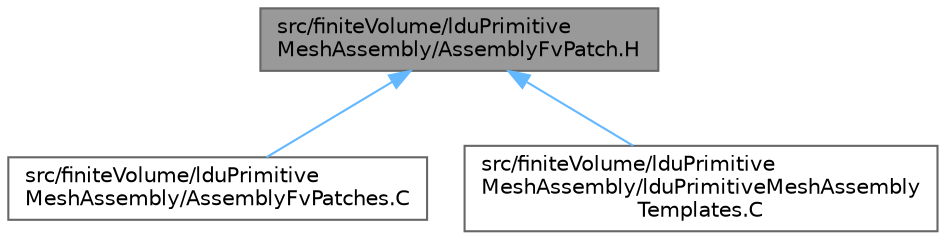 digraph "src/finiteVolume/lduPrimitiveMeshAssembly/AssemblyFvPatch.H"
{
 // LATEX_PDF_SIZE
  bgcolor="transparent";
  edge [fontname=Helvetica,fontsize=10,labelfontname=Helvetica,labelfontsize=10];
  node [fontname=Helvetica,fontsize=10,shape=box,height=0.2,width=0.4];
  Node1 [id="Node000001",label="src/finiteVolume/lduPrimitive\lMeshAssembly/AssemblyFvPatch.H",height=0.2,width=0.4,color="gray40", fillcolor="grey60", style="filled", fontcolor="black",tooltip=" "];
  Node1 -> Node2 [id="edge1_Node000001_Node000002",dir="back",color="steelblue1",style="solid",tooltip=" "];
  Node2 [id="Node000002",label="src/finiteVolume/lduPrimitive\lMeshAssembly/AssemblyFvPatches.C",height=0.2,width=0.4,color="grey40", fillcolor="white", style="filled",URL="$AssemblyFvPatches_8C.html",tooltip=" "];
  Node1 -> Node3 [id="edge2_Node000001_Node000003",dir="back",color="steelblue1",style="solid",tooltip=" "];
  Node3 [id="Node000003",label="src/finiteVolume/lduPrimitive\lMeshAssembly/lduPrimitiveMeshAssembly\lTemplates.C",height=0.2,width=0.4,color="grey40", fillcolor="white", style="filled",URL="$lduPrimitiveMeshAssemblyTemplates_8C.html",tooltip=" "];
}
